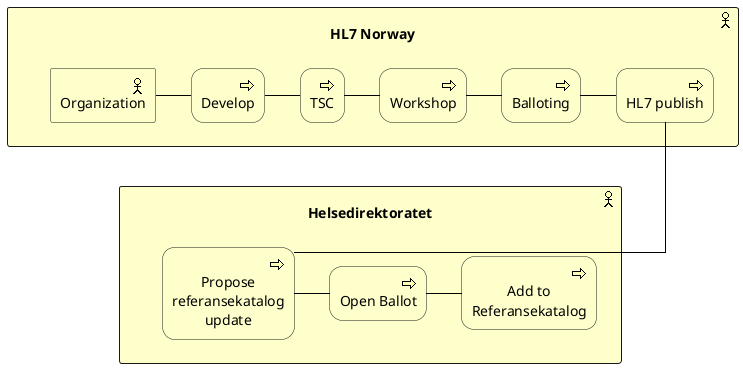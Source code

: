 @startuml
!include <archimate/Archimate>
skinparam linetype ortho

sprite $bProcess jar:archimate/business-process
sprite $bRole jar:archimate/business-role
sprite $bActor jar:archimate/business-actor

rectangle "HL7 Norway" <<$bActor>> #Business  {
Business_Actor(org, "Organization")
Business_Process(develop, "Develop")
Business_Process(qatsc, "TSC")
Business_Process(workshop, "Workshop")
Business_Process(hearing, "Balloting")
Business_Process(hl7publish, "HL7 publish")

org -right- develop
develop -right- qatsc
qatsc -right- workshop
workshop -right- hearing
hearing -right- hl7publish
}

rectangle "Helsedirektoratet" <<$bActor>> #Business  {
   Business_Process(description, "Propose\nreferansekatalog\nupdate")
   Business_Process(hearingh, "Open Ballot")
   Business_Process(publish, "Add to\nReferansekatalog")

   description -right- hearingh
   hearingh -right- publish
}

"HL7 Norway" -down[hidden]- "Helsedirektoratet"
hl7publish -down- description
develop -down[hidden]- description